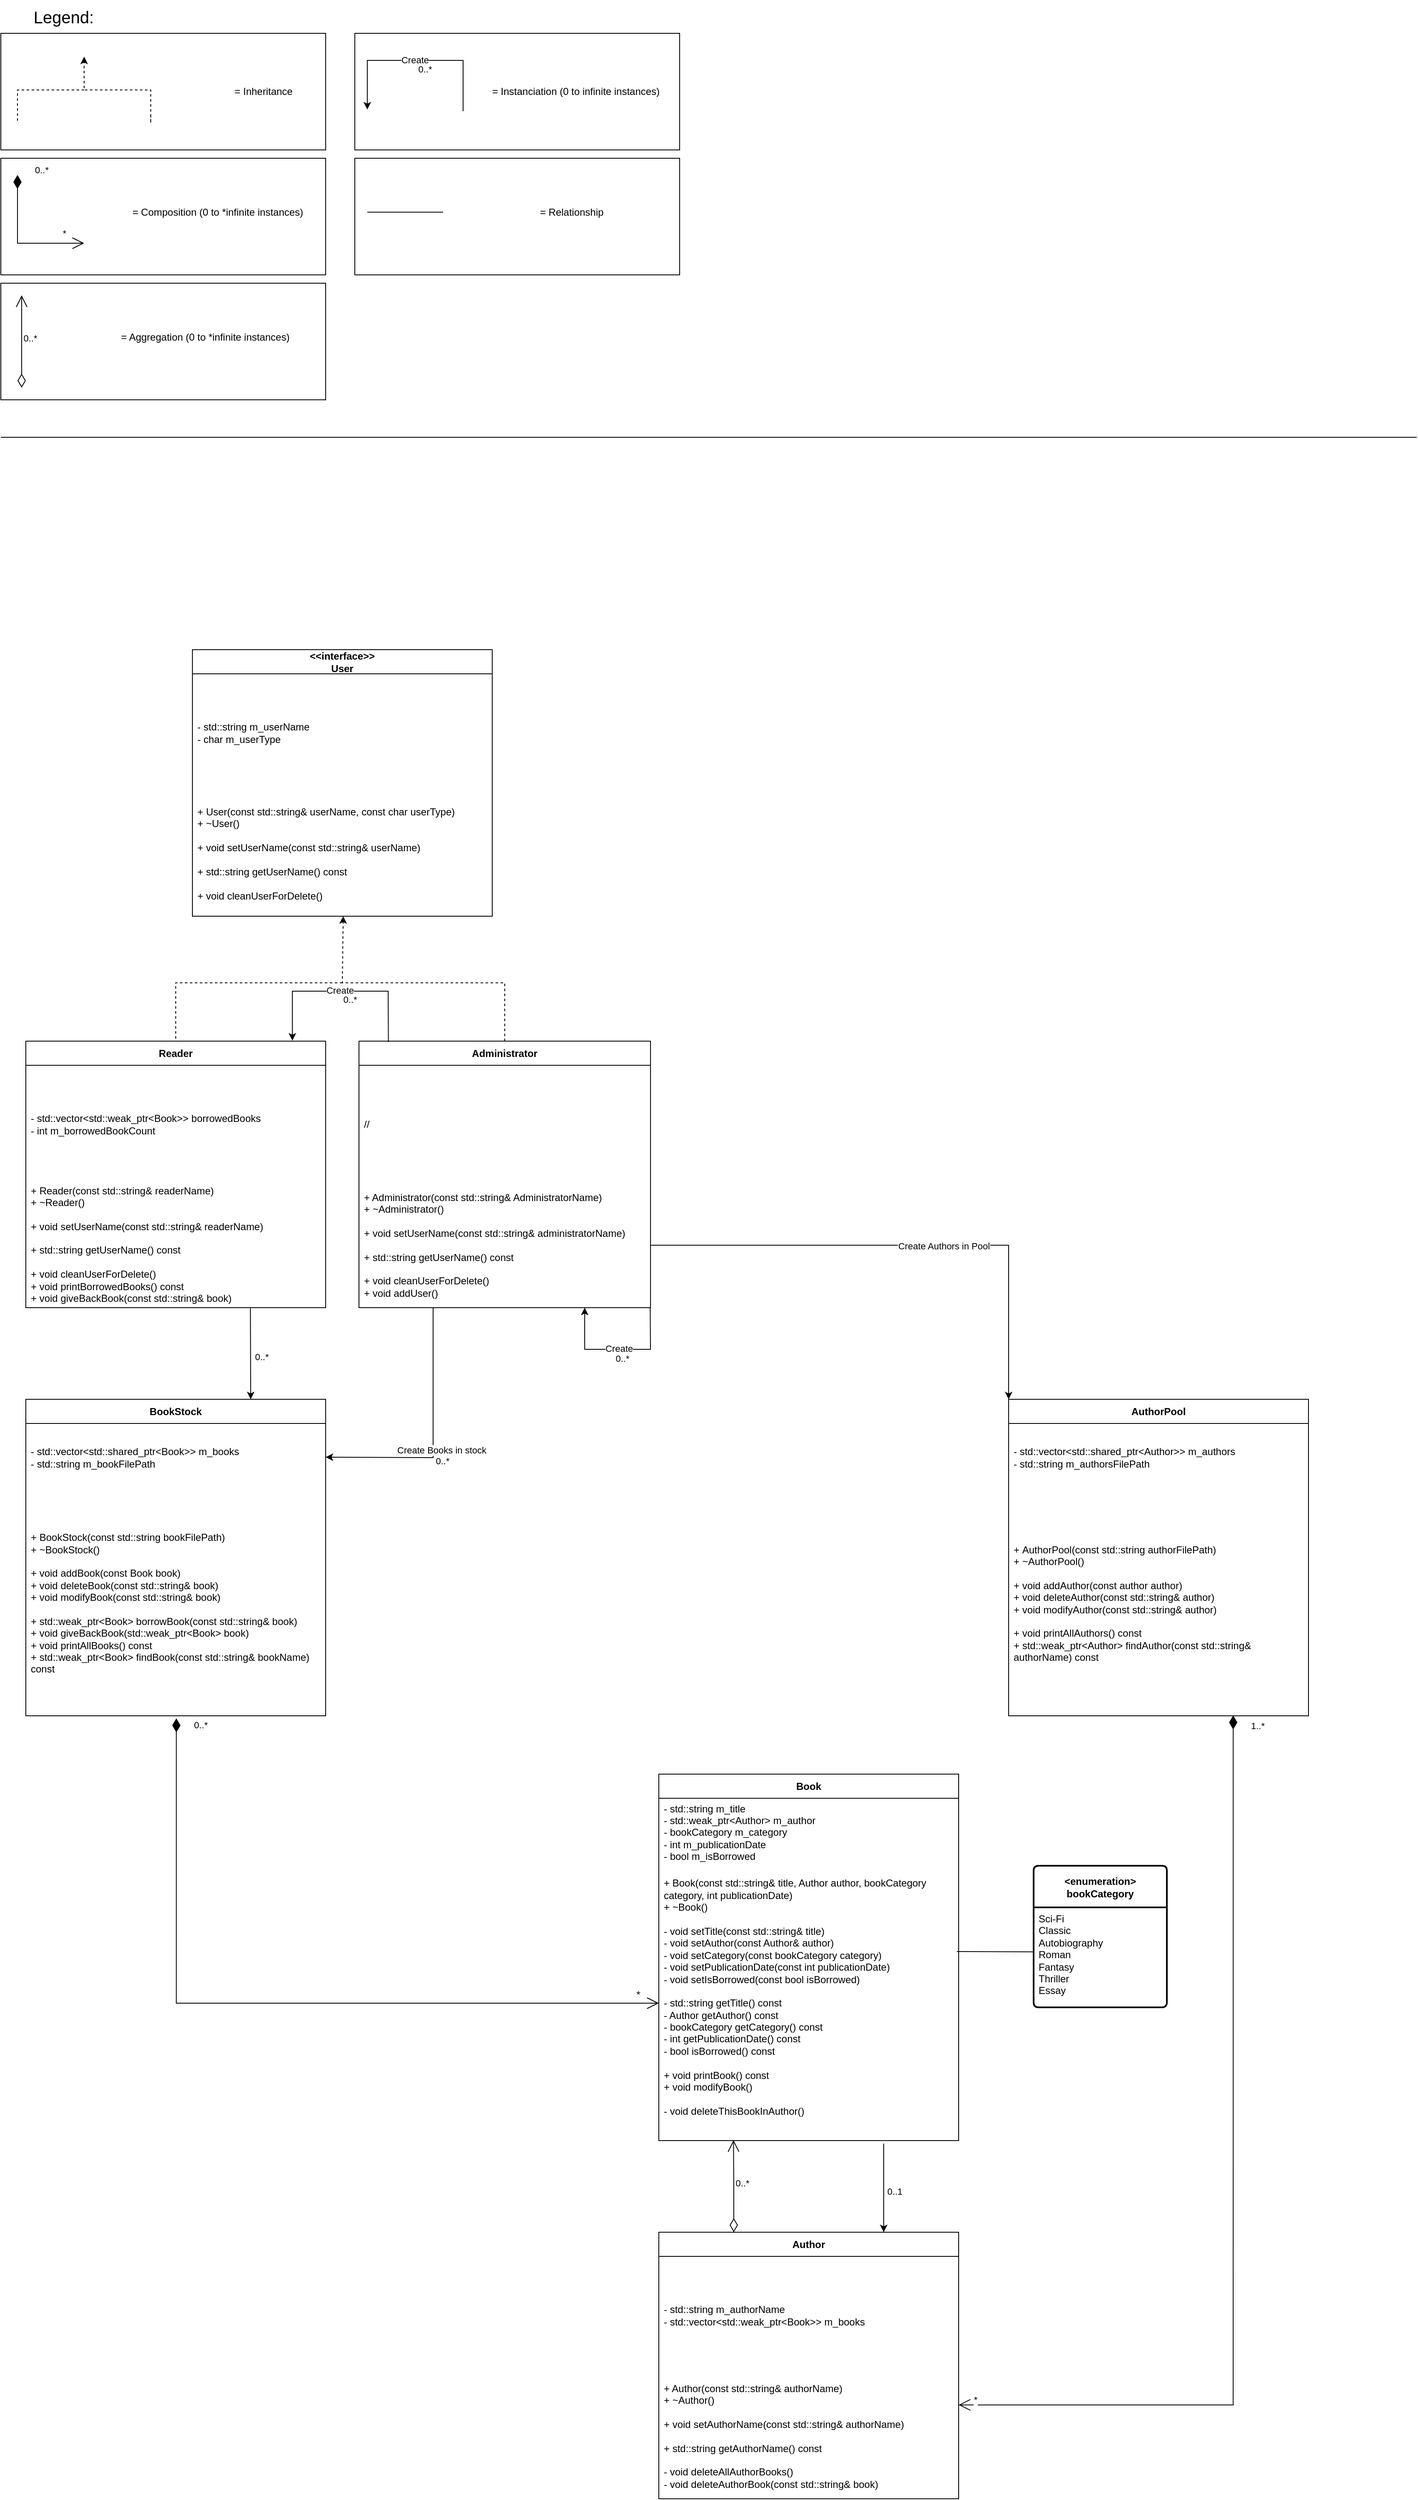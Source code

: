 <mxfile version="28.1.0">
  <diagram name="Page-1" id="cnl19Zu05ogIa-8aHU8F">
    <mxGraphModel dx="6037" dy="4797" grid="1" gridSize="10" guides="1" tooltips="1" connect="1" arrows="1" fold="1" page="1" pageScale="1" pageWidth="850" pageHeight="1100" math="0" shadow="0">
      <root>
        <mxCell id="0" />
        <mxCell id="1" parent="0" />
        <mxCell id="HNg3gGWHc3ooryUhJboP-114" value="" style="rounded=0;whiteSpace=wrap;html=1;" vertex="1" parent="1">
          <mxGeometry x="850" y="-760" width="390" height="140" as="geometry" />
        </mxCell>
        <mxCell id="HNg3gGWHc3ooryUhJboP-102" value="" style="rounded=0;whiteSpace=wrap;html=1;" vertex="1" parent="1">
          <mxGeometry x="850" y="-910" width="390" height="140" as="geometry" />
        </mxCell>
        <mxCell id="HNg3gGWHc3ooryUhJboP-97" value="" style="rounded=0;whiteSpace=wrap;html=1;" vertex="1" parent="1">
          <mxGeometry x="1275" y="-1060" width="390" height="140" as="geometry" />
        </mxCell>
        <mxCell id="HNg3gGWHc3ooryUhJboP-95" value="" style="rounded=0;whiteSpace=wrap;html=1;" vertex="1" parent="1">
          <mxGeometry x="850" y="-1060" width="390" height="140" as="geometry" />
        </mxCell>
        <mxCell id="HNg3gGWHc3ooryUhJboP-1" value="Book" style="swimlane;fontStyle=1;align=center;verticalAlign=middle;childLayout=stackLayout;horizontal=1;startSize=29;horizontalStack=0;resizeParent=1;resizeParentMax=0;resizeLast=0;collapsible=0;marginBottom=0;html=1;whiteSpace=wrap;" vertex="1" parent="1">
          <mxGeometry x="1640" y="1030" width="360" height="440" as="geometry" />
        </mxCell>
        <mxCell id="HNg3gGWHc3ooryUhJboP-2" value="- std::string m_title&lt;br&gt;&lt;div&gt;- std::weak_ptr&amp;lt;Author&amp;gt;&lt;span style=&quot;background-color: transparent; color: light-dark(rgb(0, 0, 0), rgb(255, 255, 255));&quot;&gt;&amp;nbsp;m_author&lt;/span&gt;&lt;/div&gt;&lt;div&gt;- bookCategory m_category&lt;/div&gt;&lt;div&gt;- int m_publicationDate&lt;/div&gt;&lt;div&gt;- bool m_isBorrowed&lt;/div&gt;" style="text;html=1;strokeColor=none;fillColor=none;align=left;verticalAlign=middle;spacingLeft=4;spacingRight=4;overflow=hidden;rotatable=0;points=[[0,0.5],[1,0.5]];portConstraint=eastwest;whiteSpace=wrap;" vertex="1" parent="HNg3gGWHc3ooryUhJboP-1">
          <mxGeometry y="29" width="360" height="81" as="geometry" />
        </mxCell>
        <mxCell id="HNg3gGWHc3ooryUhJboP-3" value="+ Book(const std::string&amp;amp; title, Author author, bookCategory category, int publicationDate)&lt;div&gt;+ ~Book()&lt;/div&gt;&lt;div&gt;&lt;br&gt;&lt;/div&gt;&lt;div&gt;- void setTitle(const std::string&amp;amp; title)&lt;/div&gt;&lt;div&gt;- void setAuthor(const Author&amp;amp; author)&lt;/div&gt;&lt;div&gt;- void setCategory(const bookCategory category)&lt;/div&gt;&lt;div&gt;- void setPublicationDate(const int publicationDate)&lt;br&gt;- void setIsBorrowed(const bool isBorrowed)&lt;/div&gt;&lt;div&gt;&lt;br&gt;&lt;/div&gt;&lt;div&gt;- std::string getTitle() const&lt;/div&gt;&lt;div&gt;- Author getAuthor() const&lt;/div&gt;&lt;div&gt;- bookCategory getCategory() const&lt;/div&gt;&lt;div&gt;- int getPublicationDate() const&lt;/div&gt;&lt;div&gt;- bool isBorrowed() const&lt;/div&gt;&lt;div&gt;&lt;br&gt;&lt;/div&gt;&lt;div&gt;+ void printBook() const&lt;/div&gt;&lt;div&gt;+ void modifyBook()&lt;/div&gt;&lt;div&gt;&lt;br&gt;&lt;/div&gt;&lt;div&gt;- void deleteThisBookInAuthor()&lt;/div&gt;&lt;div&gt;&lt;br&gt;&lt;/div&gt;" style="text;html=1;strokeColor=none;fillColor=none;align=left;verticalAlign=middle;spacingLeft=4;spacingRight=4;overflow=hidden;rotatable=0;points=[[0,0.5],[1,0.5]];portConstraint=eastwest;whiteSpace=wrap;" vertex="1" parent="HNg3gGWHc3ooryUhJboP-1">
          <mxGeometry y="110" width="360" height="330" as="geometry" />
        </mxCell>
        <mxCell id="HNg3gGWHc3ooryUhJboP-10" value="&lt;span style=&quot;font-size: 12px; font-weight: 700;&quot;&gt;&amp;lt;enumeration&amp;gt;&lt;/span&gt;&lt;div style=&quot;font-size: 12px; font-weight: 700;&quot;&gt;bookCategory&lt;/div&gt;" style="swimlane;childLayout=stackLayout;horizontal=1;startSize=50;horizontalStack=0;rounded=1;fontSize=14;fontStyle=0;strokeWidth=2;resizeParent=0;resizeLast=1;shadow=0;dashed=0;align=center;arcSize=4;whiteSpace=wrap;html=1;" vertex="1" parent="1">
          <mxGeometry x="2090" y="1140" width="160" height="170" as="geometry" />
        </mxCell>
        <mxCell id="HNg3gGWHc3ooryUhJboP-11" value="Sci-Fi&lt;div&gt;Classic&lt;/div&gt;&lt;div&gt;Autobiography&lt;/div&gt;&lt;div&gt;Roman&lt;/div&gt;&lt;div&gt;Fantasy&lt;/div&gt;&lt;div&gt;Thriller&lt;/div&gt;&lt;div&gt;Essay&lt;/div&gt;" style="align=left;strokeColor=none;fillColor=none;spacingLeft=4;spacingRight=4;fontSize=12;verticalAlign=top;resizable=0;rotatable=0;part=1;html=1;whiteSpace=wrap;" vertex="1" parent="HNg3gGWHc3ooryUhJboP-10">
          <mxGeometry y="50" width="160" height="120" as="geometry" />
        </mxCell>
        <mxCell id="HNg3gGWHc3ooryUhJboP-15" value="" style="endArrow=none;html=1;rounded=0;exitX=0.994;exitY=0.312;exitDx=0;exitDy=0;exitPerimeter=0;entryX=-0.006;entryY=0.445;entryDx=0;entryDy=0;entryPerimeter=0;" edge="1" parent="1" source="HNg3gGWHc3ooryUhJboP-3" target="HNg3gGWHc3ooryUhJboP-11">
          <mxGeometry width="50" height="50" relative="1" as="geometry">
            <mxPoint x="2090" y="1670" as="sourcePoint" />
            <mxPoint x="2090" y="1284" as="targetPoint" />
          </mxGeometry>
        </mxCell>
        <mxCell id="HNg3gGWHc3ooryUhJboP-17" value="Author" style="swimlane;fontStyle=1;align=center;verticalAlign=middle;childLayout=stackLayout;horizontal=1;startSize=29;horizontalStack=0;resizeParent=1;resizeParentMax=0;resizeLast=0;collapsible=0;marginBottom=0;html=1;whiteSpace=wrap;" vertex="1" parent="1">
          <mxGeometry x="1640" y="1580" width="360" height="320" as="geometry" />
        </mxCell>
        <mxCell id="HNg3gGWHc3ooryUhJboP-18" value="- std::string m_authorName&lt;div&gt;- std::vector&amp;lt;std::weak_ptr&amp;lt;Book&amp;gt;&amp;gt; m_books&lt;/div&gt;" style="text;html=1;strokeColor=none;fillColor=none;align=left;verticalAlign=middle;spacingLeft=4;spacingRight=4;overflow=hidden;rotatable=0;points=[[0,0.5],[1,0.5]];portConstraint=eastwest;whiteSpace=wrap;" vertex="1" parent="HNg3gGWHc3ooryUhJboP-17">
          <mxGeometry y="29" width="360" height="141" as="geometry" />
        </mxCell>
        <mxCell id="HNg3gGWHc3ooryUhJboP-19" value="+ Author(const std::string&amp;amp; authorName)&lt;br&gt;+ ~Author()&lt;br&gt;&lt;br&gt;+ void setAuthorName(const std::string&amp;amp; authorName)&lt;br&gt;&lt;br&gt;+ std::string getAuthorName() const&lt;div&gt;&lt;br&gt;- void deleteAllAuthorBooks()&lt;/div&gt;&lt;div&gt;- void deleteAuthorBook(const std::string&amp;amp; book)&lt;/div&gt;" style="text;html=1;strokeColor=none;fillColor=none;align=left;verticalAlign=middle;spacingLeft=4;spacingRight=4;overflow=hidden;rotatable=0;points=[[0,0.5],[1,0.5]];portConstraint=eastwest;whiteSpace=wrap;" vertex="1" parent="HNg3gGWHc3ooryUhJboP-17">
          <mxGeometry y="170" width="360" height="150" as="geometry" />
        </mxCell>
        <mxCell id="HNg3gGWHc3ooryUhJboP-24" value="" style="endArrow=classic;html=1;rounded=0;entryX=0.75;entryY=0;entryDx=0;entryDy=0;exitX=0.75;exitY=1.011;exitDx=0;exitDy=0;exitPerimeter=0;" edge="1" parent="1" source="HNg3gGWHc3ooryUhJboP-3" target="HNg3gGWHc3ooryUhJboP-17">
          <mxGeometry width="50" height="50" relative="1" as="geometry">
            <mxPoint x="1800" y="1550" as="sourcePoint" />
            <mxPoint x="1850" y="1500" as="targetPoint" />
          </mxGeometry>
        </mxCell>
        <mxCell id="HNg3gGWHc3ooryUhJboP-25" value="0..1" style="edgeLabel;html=1;align=center;verticalAlign=middle;resizable=0;points=[];" vertex="1" connectable="0" parent="HNg3gGWHc3ooryUhJboP-24">
          <mxGeometry x="0.019" y="2" relative="1" as="geometry">
            <mxPoint x="11" y="3" as="offset" />
          </mxGeometry>
        </mxCell>
        <mxCell id="HNg3gGWHc3ooryUhJboP-26" value="&lt;div&gt;&lt;br&gt;&lt;/div&gt;&lt;div&gt;&lt;br&gt;&lt;/div&gt;" style="endArrow=open;html=1;endSize=12;startArrow=diamondThin;startSize=14;startFill=0;edgeStyle=orthogonalEdgeStyle;align=left;verticalAlign=bottom;rounded=0;entryX=0.249;entryY=0.998;entryDx=0;entryDy=0;entryPerimeter=0;exitX=0.25;exitY=0;exitDx=0;exitDy=0;" edge="1" parent="1" source="HNg3gGWHc3ooryUhJboP-17" target="HNg3gGWHc3ooryUhJboP-3">
          <mxGeometry x="-1" y="3" relative="1" as="geometry">
            <mxPoint x="1760" y="1560" as="sourcePoint" />
            <mxPoint x="1870" y="1520" as="targetPoint" />
          </mxGeometry>
        </mxCell>
        <mxCell id="HNg3gGWHc3ooryUhJboP-111" value="0..*" style="edgeLabel;html=1;align=center;verticalAlign=middle;resizable=0;points=[];" vertex="1" connectable="0" parent="HNg3gGWHc3ooryUhJboP-26">
          <mxGeometry x="0.079" y="1" relative="1" as="geometry">
            <mxPoint x="11" as="offset" />
          </mxGeometry>
        </mxCell>
        <mxCell id="HNg3gGWHc3ooryUhJboP-28" value="&amp;lt;&amp;lt;interface&amp;gt;&amp;gt;&lt;br&gt;User" style="swimlane;fontStyle=1;align=center;verticalAlign=middle;childLayout=stackLayout;horizontal=1;startSize=29;horizontalStack=0;resizeParent=1;resizeParentMax=0;resizeLast=0;collapsible=0;marginBottom=0;html=1;whiteSpace=wrap;" vertex="1" parent="1">
          <mxGeometry x="1080" y="-320" width="360" height="320" as="geometry" />
        </mxCell>
        <mxCell id="HNg3gGWHc3ooryUhJboP-29" value="- std::string m_userName&lt;div&gt;- char m_userType&lt;/div&gt;" style="text;html=1;strokeColor=none;fillColor=none;align=left;verticalAlign=middle;spacingLeft=4;spacingRight=4;overflow=hidden;rotatable=0;points=[[0,0.5],[1,0.5]];portConstraint=eastwest;whiteSpace=wrap;" vertex="1" parent="HNg3gGWHc3ooryUhJboP-28">
          <mxGeometry y="29" width="360" height="141" as="geometry" />
        </mxCell>
        <mxCell id="HNg3gGWHc3ooryUhJboP-30" value="+ User(const std::string&amp;amp; userName, const char userType)&lt;br&gt;+ ~User()&lt;br&gt;&lt;br&gt;+ void setUserName(const std::string&amp;amp; userName)&lt;br&gt;&lt;br&gt;+ std::string getUserName() const&lt;div&gt;&lt;br&gt;+ void cleanUserForDelete()&lt;/div&gt;" style="text;html=1;strokeColor=none;fillColor=none;align=left;verticalAlign=middle;spacingLeft=4;spacingRight=4;overflow=hidden;rotatable=0;points=[[0,0.5],[1,0.5]];portConstraint=eastwest;whiteSpace=wrap;" vertex="1" parent="HNg3gGWHc3ooryUhJboP-28">
          <mxGeometry y="170" width="360" height="150" as="geometry" />
        </mxCell>
        <mxCell id="HNg3gGWHc3ooryUhJboP-33" value="" style="endArrow=classic;html=1;rounded=0;dashed=1;entryX=0.503;entryY=1;entryDx=0;entryDy=0;entryPerimeter=0;exitX=0.5;exitY=0;exitDx=0;exitDy=0;" edge="1" parent="1" source="HNg3gGWHc3ooryUhJboP-34" target="HNg3gGWHc3ooryUhJboP-30">
          <mxGeometry width="50" height="50" relative="1" as="geometry">
            <mxPoint x="1120" y="240" as="sourcePoint" />
            <mxPoint x="1240" y="60" as="targetPoint" />
            <Array as="points">
              <mxPoint x="1455" y="80" />
              <mxPoint x="1260" y="80" />
            </Array>
          </mxGeometry>
        </mxCell>
        <mxCell id="HNg3gGWHc3ooryUhJboP-34" value="Administrator" style="swimlane;fontStyle=1;align=center;verticalAlign=middle;childLayout=stackLayout;horizontal=1;startSize=29;horizontalStack=0;resizeParent=1;resizeParentMax=0;resizeLast=0;collapsible=0;marginBottom=0;html=1;whiteSpace=wrap;" vertex="1" parent="1">
          <mxGeometry x="1280" y="150" width="350" height="320" as="geometry" />
        </mxCell>
        <mxCell id="HNg3gGWHc3ooryUhJboP-38" value="//" style="text;html=1;strokeColor=none;fillColor=none;align=left;verticalAlign=middle;spacingLeft=4;spacingRight=4;overflow=hidden;rotatable=0;points=[[0,0.5],[1,0.5]];portConstraint=eastwest;whiteSpace=wrap;" vertex="1" parent="HNg3gGWHc3ooryUhJboP-34">
          <mxGeometry y="29" width="350" height="141" as="geometry" />
        </mxCell>
        <mxCell id="HNg3gGWHc3ooryUhJboP-36" value="+ Administrator(const std::string&amp;amp; AdministratorName)&lt;br&gt;+ ~Administrator()&lt;br&gt;&lt;br&gt;+ void setUserName(const std::string&amp;amp; administratorName)&lt;br&gt;&lt;br&gt;+ std::string getUserName() const&lt;div&gt;&lt;br&gt;+ void cleanUserForDelete()&lt;/div&gt;&lt;div&gt;+ void addUser()&lt;/div&gt;" style="text;html=1;strokeColor=none;fillColor=none;align=left;verticalAlign=middle;spacingLeft=4;spacingRight=4;overflow=hidden;rotatable=0;points=[[0,0.5],[1,0.5]];portConstraint=eastwest;whiteSpace=wrap;" vertex="1" parent="HNg3gGWHc3ooryUhJboP-34">
          <mxGeometry y="170" width="350" height="150" as="geometry" />
        </mxCell>
        <mxCell id="HNg3gGWHc3ooryUhJboP-37" value="Reader" style="swimlane;fontStyle=1;align=center;verticalAlign=middle;childLayout=stackLayout;horizontal=1;startSize=29;horizontalStack=0;resizeParent=1;resizeParentMax=0;resizeLast=0;collapsible=0;marginBottom=0;html=1;whiteSpace=wrap;" vertex="1" parent="1">
          <mxGeometry x="880" y="150" width="360" height="320" as="geometry" />
        </mxCell>
        <mxCell id="HNg3gGWHc3ooryUhJboP-41" value="- std::vector&amp;lt;std::weak_ptr&amp;lt;Book&amp;gt;&amp;gt; borrowedBooks&lt;div&gt;- int m_borrowedBookCount&lt;/div&gt;" style="text;html=1;strokeColor=none;fillColor=none;align=left;verticalAlign=middle;spacingLeft=4;spacingRight=4;overflow=hidden;rotatable=0;points=[[0,0.5],[1,0.5]];portConstraint=eastwest;whiteSpace=wrap;" vertex="1" parent="HNg3gGWHc3ooryUhJboP-37">
          <mxGeometry y="29" width="360" height="141" as="geometry" />
        </mxCell>
        <mxCell id="HNg3gGWHc3ooryUhJboP-39" value="+ Reader(const std::string&amp;amp; readerName)&lt;br&gt;+ ~Reader()&lt;br&gt;&lt;br&gt;+ void setUserName(const std::string&amp;amp; readerName)&lt;div&gt;&lt;br&gt;+ std::string getUserName() const&lt;div&gt;&lt;br&gt;+ void cleanUserForDelete()&lt;br&gt;+ void printBorrowedBooks() const&lt;br&gt;+ void giveBackBook(const std::string&amp;amp; book)&lt;/div&gt;&lt;/div&gt;&lt;div&gt;&lt;br&gt;&lt;/div&gt;" style="text;html=1;strokeColor=none;fillColor=none;align=left;verticalAlign=middle;spacingLeft=4;spacingRight=4;overflow=hidden;rotatable=0;points=[[0,0.5],[1,0.5]];portConstraint=eastwest;whiteSpace=wrap;" vertex="1" parent="HNg3gGWHc3ooryUhJboP-37">
          <mxGeometry y="170" width="360" height="150" as="geometry" />
        </mxCell>
        <mxCell id="HNg3gGWHc3ooryUhJboP-40" value="" style="endArrow=none;dashed=1;html=1;rounded=0;entryX=0.5;entryY=0;entryDx=0;entryDy=0;" edge="1" parent="1" target="HNg3gGWHc3ooryUhJboP-37">
          <mxGeometry width="50" height="50" relative="1" as="geometry">
            <mxPoint x="1260" y="80" as="sourcePoint" />
            <mxPoint x="1450" y="80" as="targetPoint" />
            <Array as="points">
              <mxPoint x="1060" y="80" />
            </Array>
          </mxGeometry>
        </mxCell>
        <mxCell id="HNg3gGWHc3ooryUhJboP-44" value="" style="endArrow=classic;html=1;rounded=0;exitX=0.101;exitY=0.003;exitDx=0;exitDy=0;exitPerimeter=0;entryX=0.889;entryY=-0.002;entryDx=0;entryDy=0;entryPerimeter=0;" edge="1" parent="1" source="HNg3gGWHc3ooryUhJboP-34" target="HNg3gGWHc3ooryUhJboP-37">
          <mxGeometry width="50" height="50" relative="1" as="geometry">
            <mxPoint x="1298.39" y="91.05" as="sourcePoint" />
            <mxPoint x="1221.46" y="90.0" as="targetPoint" />
            <Array as="points">
              <mxPoint x="1315" y="90" />
              <mxPoint x="1200" y="90" />
            </Array>
          </mxGeometry>
        </mxCell>
        <mxCell id="HNg3gGWHc3ooryUhJboP-45" value="Create" style="edgeLabel;html=1;align=center;verticalAlign=middle;resizable=0;points=[];" vertex="1" connectable="0" parent="HNg3gGWHc3ooryUhJboP-44">
          <mxGeometry x="0.108" y="-1" relative="1" as="geometry">
            <mxPoint x="11" as="offset" />
          </mxGeometry>
        </mxCell>
        <mxCell id="HNg3gGWHc3ooryUhJboP-49" value="0..*" style="edgeLabel;html=1;align=center;verticalAlign=middle;resizable=0;points=[];" vertex="1" connectable="0" parent="HNg3gGWHc3ooryUhJboP-44">
          <mxGeometry x="-0.311" relative="1" as="geometry">
            <mxPoint x="-26" y="10" as="offset" />
          </mxGeometry>
        </mxCell>
        <mxCell id="HNg3gGWHc3ooryUhJboP-47" value="" style="endArrow=classic;html=1;rounded=0;exitX=0.999;exitY=1.001;exitDx=0;exitDy=0;exitPerimeter=0;entryX=0.947;entryY=0.997;entryDx=0;entryDy=0;entryPerimeter=0;" edge="1" parent="1" source="HNg3gGWHc3ooryUhJboP-36">
          <mxGeometry width="50" height="50" relative="1" as="geometry">
            <mxPoint x="1629" y="472" as="sourcePoint" />
            <mxPoint x="1551" y="470" as="targetPoint" />
            <Array as="points">
              <mxPoint x="1630" y="520" />
              <mxPoint x="1551" y="520" />
            </Array>
          </mxGeometry>
        </mxCell>
        <mxCell id="HNg3gGWHc3ooryUhJboP-48" value="Create" style="edgeLabel;html=1;align=center;verticalAlign=middle;resizable=0;points=[];" vertex="1" connectable="0" parent="HNg3gGWHc3ooryUhJboP-47">
          <mxGeometry x="0.108" y="-1" relative="1" as="geometry">
            <mxPoint x="11" as="offset" />
          </mxGeometry>
        </mxCell>
        <mxCell id="HNg3gGWHc3ooryUhJboP-51" value="0..*" style="edgeLabel;html=1;align=center;verticalAlign=middle;resizable=0;points=[];" vertex="1" connectable="0" parent="1">
          <mxGeometry x="1593" y="530" as="geometry">
            <mxPoint x="3" y="1" as="offset" />
          </mxGeometry>
        </mxCell>
        <mxCell id="HNg3gGWHc3ooryUhJboP-56" value="BookStock" style="swimlane;fontStyle=1;align=center;verticalAlign=middle;childLayout=stackLayout;horizontal=1;startSize=29;horizontalStack=0;resizeParent=1;resizeParentMax=0;resizeLast=0;collapsible=0;marginBottom=0;html=1;whiteSpace=wrap;" vertex="1" parent="1">
          <mxGeometry x="880" y="580" width="360" height="380" as="geometry" />
        </mxCell>
        <mxCell id="HNg3gGWHc3ooryUhJboP-57" value="- std::vector&amp;lt;std::shared_ptr&amp;lt;Book&amp;gt;&amp;gt; m_books&lt;div&gt;- std::string m_bookFilePath&lt;/div&gt;" style="text;html=1;strokeColor=none;fillColor=none;align=left;verticalAlign=middle;spacingLeft=4;spacingRight=4;overflow=hidden;rotatable=0;points=[[0,0.5],[1,0.5]];portConstraint=eastwest;whiteSpace=wrap;" vertex="1" parent="HNg3gGWHc3ooryUhJboP-56">
          <mxGeometry y="29" width="360" height="81" as="geometry" />
        </mxCell>
        <mxCell id="HNg3gGWHc3ooryUhJboP-58" value="+ BookStock(const std::string bookFilePath)&lt;div&gt;+ ~BookStock()&lt;/div&gt;&lt;div&gt;&lt;br&gt;&lt;/div&gt;&lt;div&gt;+ void addBook(const Book book)&lt;/div&gt;&lt;div&gt;+ void deleteBook(const std::string&amp;amp; book)&lt;/div&gt;&lt;div&gt;+ void modifyBook(const std::string&amp;amp; book)&lt;/div&gt;&lt;div&gt;&lt;br&gt;&lt;/div&gt;&lt;div&gt;+ std::weak_ptr&amp;lt;Book&amp;gt; borrowBook(const std::string&amp;amp; book)&lt;/div&gt;&lt;div&gt;&lt;span style=&quot;background-color: transparent; color: light-dark(rgb(0, 0, 0), rgb(255, 255, 255));&quot;&gt;+ void giveBackBook(std::weak_ptr&amp;lt;Book&amp;gt; book)&lt;/span&gt;&lt;/div&gt;&lt;div&gt;+ void printAllBooks() const&lt;br&gt;+ std::weak_ptr&amp;lt;Book&amp;gt; findBook(const std::string&amp;amp; bookName) const&lt;/div&gt;" style="text;html=1;strokeColor=none;fillColor=none;align=left;verticalAlign=middle;spacingLeft=4;spacingRight=4;overflow=hidden;rotatable=0;points=[[0,0.5],[1,0.5]];portConstraint=eastwest;whiteSpace=wrap;" vertex="1" parent="HNg3gGWHc3ooryUhJboP-56">
          <mxGeometry y="110" width="360" height="270" as="geometry" />
        </mxCell>
        <mxCell id="HNg3gGWHc3ooryUhJboP-59" value="" style="endArrow=classic;html=1;rounded=0;entryX=0.75;entryY=0;entryDx=0;entryDy=0;exitX=0.749;exitY=1.005;exitDx=0;exitDy=0;exitPerimeter=0;" edge="1" parent="1" source="HNg3gGWHc3ooryUhJboP-39" target="HNg3gGWHc3ooryUhJboP-56">
          <mxGeometry width="50" height="50" relative="1" as="geometry">
            <mxPoint x="1110" y="490" as="sourcePoint" />
            <mxPoint x="1110" y="597" as="targetPoint" />
          </mxGeometry>
        </mxCell>
        <mxCell id="HNg3gGWHc3ooryUhJboP-60" value="0..*" style="edgeLabel;html=1;align=center;verticalAlign=middle;resizable=0;points=[];" vertex="1" connectable="0" parent="HNg3gGWHc3ooryUhJboP-59">
          <mxGeometry x="0.019" y="2" relative="1" as="geometry">
            <mxPoint x="11" y="3" as="offset" />
          </mxGeometry>
        </mxCell>
        <mxCell id="HNg3gGWHc3ooryUhJboP-61" value="" style="endArrow=classic;html=1;rounded=0;exitX=0.999;exitY=1.001;exitDx=0;exitDy=0;exitPerimeter=0;entryX=1;entryY=0.5;entryDx=0;entryDy=0;" edge="1" parent="1" target="HNg3gGWHc3ooryUhJboP-57">
          <mxGeometry width="50" height="50" relative="1" as="geometry">
            <mxPoint x="1369" y="470" as="sourcePoint" />
            <mxPoint x="1290" y="470" as="targetPoint" />
            <Array as="points">
              <mxPoint x="1369" y="520" />
              <mxPoint x="1369" y="650" />
            </Array>
          </mxGeometry>
        </mxCell>
        <mxCell id="HNg3gGWHc3ooryUhJboP-62" value="Create Books in stock" style="edgeLabel;html=1;align=center;verticalAlign=middle;resizable=0;points=[];" vertex="1" connectable="0" parent="HNg3gGWHc3ooryUhJboP-61">
          <mxGeometry x="0.108" y="-1" relative="1" as="geometry">
            <mxPoint x="11" as="offset" />
          </mxGeometry>
        </mxCell>
        <mxCell id="HNg3gGWHc3ooryUhJboP-63" value="0..*" style="edgeLabel;html=1;align=center;verticalAlign=middle;resizable=0;points=[];" vertex="1" connectable="0" parent="1">
          <mxGeometry x="1250" y="580" as="geometry">
            <mxPoint x="130" y="74" as="offset" />
          </mxGeometry>
        </mxCell>
        <mxCell id="HNg3gGWHc3ooryUhJboP-67" value="AuthorPool" style="swimlane;fontStyle=1;align=center;verticalAlign=middle;childLayout=stackLayout;horizontal=1;startSize=29;horizontalStack=0;resizeParent=1;resizeParentMax=0;resizeLast=0;collapsible=0;marginBottom=0;html=1;whiteSpace=wrap;" vertex="1" parent="1">
          <mxGeometry x="2060" y="580" width="360" height="380" as="geometry" />
        </mxCell>
        <mxCell id="HNg3gGWHc3ooryUhJboP-68" value="- std::vector&amp;lt;std::shared_ptr&amp;lt;Author&amp;gt;&amp;gt; m_authors&lt;div&gt;- std::string m_authorsFilePath&lt;/div&gt;" style="text;html=1;strokeColor=none;fillColor=none;align=left;verticalAlign=middle;spacingLeft=4;spacingRight=4;overflow=hidden;rotatable=0;points=[[0,0.5],[1,0.5]];portConstraint=eastwest;whiteSpace=wrap;" vertex="1" parent="HNg3gGWHc3ooryUhJboP-67">
          <mxGeometry y="29" width="360" height="81" as="geometry" />
        </mxCell>
        <mxCell id="HNg3gGWHc3ooryUhJboP-69" value="+&amp;nbsp;&lt;span style=&quot;text-align: center;&quot;&gt;AuthorPool&lt;/span&gt;(const std::string authorFilePath)&lt;div&gt;+ ~&lt;span style=&quot;text-align: center;&quot;&gt;AuthorPool&lt;/span&gt;()&lt;/div&gt;&lt;div&gt;&lt;br&gt;&lt;/div&gt;&lt;div&gt;+ void addAuthor(const author&amp;nbsp;author)&lt;/div&gt;&lt;div&gt;+ void deleteAuthor(const std::string&amp;amp; author)&lt;/div&gt;&lt;div&gt;+ void modifyAuthor(const std::string&amp;amp; author)&lt;/div&gt;&lt;div&gt;&lt;br&gt;&lt;/div&gt;&lt;div&gt;&lt;span style=&quot;background-color: transparent; color: light-dark(rgb(0, 0, 0), rgb(255, 255, 255));&quot;&gt;+ void printAllA&lt;/span&gt;uthors&lt;span style=&quot;background-color: transparent; color: light-dark(rgb(0, 0, 0), rgb(255, 255, 255));&quot;&gt;() const&lt;br&gt;+ std::weak_ptr&amp;lt;Author&amp;gt; findAuthor(const std::string&amp;amp; authorName) const&lt;/span&gt;&lt;/div&gt;" style="text;html=1;strokeColor=none;fillColor=none;align=left;verticalAlign=middle;spacingLeft=4;spacingRight=4;overflow=hidden;rotatable=0;points=[[0,0.5],[1,0.5]];portConstraint=eastwest;whiteSpace=wrap;" vertex="1" parent="HNg3gGWHc3ooryUhJboP-67">
          <mxGeometry y="110" width="360" height="270" as="geometry" />
        </mxCell>
        <mxCell id="HNg3gGWHc3ooryUhJboP-72" value="" style="endArrow=classic;html=1;rounded=0;exitX=1;exitY=0.5;exitDx=0;exitDy=0;entryX=0;entryY=0;entryDx=0;entryDy=0;" edge="1" parent="1" source="HNg3gGWHc3ooryUhJboP-36" target="HNg3gGWHc3ooryUhJboP-67">
          <mxGeometry width="50" height="50" relative="1" as="geometry">
            <mxPoint x="1549" y="590" as="sourcePoint" />
            <mxPoint x="1420" y="770" as="targetPoint" />
            <Array as="points">
              <mxPoint x="2060" y="395" />
            </Array>
          </mxGeometry>
        </mxCell>
        <mxCell id="HNg3gGWHc3ooryUhJboP-73" value="Create Authors in Pool" style="edgeLabel;html=1;align=center;verticalAlign=middle;resizable=0;points=[];" vertex="1" connectable="0" parent="HNg3gGWHc3ooryUhJboP-72">
          <mxGeometry x="0.108" y="-1" relative="1" as="geometry">
            <mxPoint x="11" as="offset" />
          </mxGeometry>
        </mxCell>
        <mxCell id="HNg3gGWHc3ooryUhJboP-74" value="0..*" style="endArrow=open;html=1;endSize=12;startArrow=diamondThin;startSize=14;startFill=1;edgeStyle=orthogonalEdgeStyle;align=left;verticalAlign=bottom;rounded=0;exitX=0.502;exitY=1.011;exitDx=0;exitDy=0;exitPerimeter=0;entryX=0;entryY=0.5;entryDx=0;entryDy=0;" edge="1" parent="1" source="HNg3gGWHc3ooryUhJboP-58" target="HNg3gGWHc3ooryUhJboP-3">
          <mxGeometry x="-0.963" y="19" relative="1" as="geometry">
            <mxPoint x="1330" y="1300" as="sourcePoint" />
            <mxPoint x="1490" y="1300" as="targetPoint" />
            <Array as="points">
              <mxPoint x="1061" y="1305" />
            </Array>
            <mxPoint as="offset" />
          </mxGeometry>
        </mxCell>
        <mxCell id="HNg3gGWHc3ooryUhJboP-75" value="*" style="text;html=1;align=center;verticalAlign=middle;resizable=0;points=[];autosize=1;strokeColor=none;fillColor=none;" vertex="1" parent="1">
          <mxGeometry x="1600" y="1280" width="30" height="30" as="geometry" />
        </mxCell>
        <mxCell id="HNg3gGWHc3ooryUhJboP-76" value="1..*" style="endArrow=open;html=1;endSize=12;startArrow=diamondThin;startSize=14;startFill=1;edgeStyle=orthogonalEdgeStyle;align=left;verticalAlign=bottom;rounded=0;exitX=0.749;exitY=0.998;exitDx=0;exitDy=0;exitPerimeter=0;entryX=1;entryY=0.249;entryDx=0;entryDy=0;entryPerimeter=0;" edge="1" parent="1" source="HNg3gGWHc3ooryUhJboP-69" target="HNg3gGWHc3ooryUhJboP-19">
          <mxGeometry x="-0.963" y="19" relative="1" as="geometry">
            <mxPoint x="1320.52" y="1390" as="sourcePoint" />
            <mxPoint x="1899.52" y="1732" as="targetPoint" />
            <Array as="points">
              <mxPoint x="2330" y="1787" />
            </Array>
            <mxPoint as="offset" />
          </mxGeometry>
        </mxCell>
        <mxCell id="HNg3gGWHc3ooryUhJboP-77" value="*" style="edgeLabel;html=1;align=center;verticalAlign=middle;resizable=0;points=[];" vertex="1" connectable="0" parent="HNg3gGWHc3ooryUhJboP-76">
          <mxGeometry x="0.931" y="-2" relative="1" as="geometry">
            <mxPoint x="-20" y="-5" as="offset" />
          </mxGeometry>
        </mxCell>
        <mxCell id="HNg3gGWHc3ooryUhJboP-78" value="&lt;font style=&quot;font-size: 20px;&quot;&gt;Legend:&lt;/font&gt;" style="text;html=1;align=center;verticalAlign=middle;resizable=0;points=[];autosize=1;strokeColor=none;fillColor=none;" vertex="1" parent="1">
          <mxGeometry x="875" y="-1100" width="100" height="40" as="geometry" />
        </mxCell>
        <mxCell id="HNg3gGWHc3ooryUhJboP-79" value="" style="endArrow=classic;html=1;rounded=0;dashed=1;" edge="1" parent="1">
          <mxGeometry width="50" height="50" relative="1" as="geometry">
            <mxPoint x="1030" y="-962" as="sourcePoint" />
            <mxPoint x="950" y="-1032" as="targetPoint" />
            <Array as="points">
              <mxPoint x="1030" y="-952" />
              <mxPoint x="1030" y="-972" />
              <mxPoint x="1030" y="-992" />
              <mxPoint x="950" y="-992" />
            </Array>
          </mxGeometry>
        </mxCell>
        <mxCell id="HNg3gGWHc3ooryUhJboP-80" value="" style="endArrow=none;dashed=1;html=1;rounded=0;" edge="1" parent="1">
          <mxGeometry width="50" height="50" relative="1" as="geometry">
            <mxPoint x="950" y="-992" as="sourcePoint" />
            <mxPoint x="870" y="-952" as="targetPoint" />
            <Array as="points">
              <mxPoint x="870" y="-992" />
            </Array>
          </mxGeometry>
        </mxCell>
        <mxCell id="HNg3gGWHc3ooryUhJboP-90" value="= Inheritance" style="text;html=1;align=center;verticalAlign=middle;resizable=0;points=[];autosize=1;strokeColor=none;fillColor=none;" vertex="1" parent="1">
          <mxGeometry x="1120" y="-1005" width="90" height="30" as="geometry" />
        </mxCell>
        <mxCell id="HNg3gGWHc3ooryUhJboP-91" value="" style="endArrow=classic;html=1;rounded=0;exitX=0.101;exitY=0.003;exitDx=0;exitDy=0;exitPerimeter=0;entryX=0.889;entryY=-0.002;entryDx=0;entryDy=0;entryPerimeter=0;" edge="1" parent="1">
          <mxGeometry width="50" height="50" relative="1" as="geometry">
            <mxPoint x="1405" y="-966.5" as="sourcePoint" />
            <mxPoint x="1290" y="-968.5" as="targetPoint" />
            <Array as="points">
              <mxPoint x="1405" y="-1027.5" />
              <mxPoint x="1290" y="-1027.5" />
            </Array>
          </mxGeometry>
        </mxCell>
        <mxCell id="HNg3gGWHc3ooryUhJboP-92" value="Create" style="edgeLabel;html=1;align=center;verticalAlign=middle;resizable=0;points=[];" vertex="1" connectable="0" parent="HNg3gGWHc3ooryUhJboP-91">
          <mxGeometry x="0.108" y="-1" relative="1" as="geometry">
            <mxPoint x="11" as="offset" />
          </mxGeometry>
        </mxCell>
        <mxCell id="HNg3gGWHc3ooryUhJboP-93" value="0..*" style="edgeLabel;html=1;align=center;verticalAlign=middle;resizable=0;points=[];" vertex="1" connectable="0" parent="HNg3gGWHc3ooryUhJboP-91">
          <mxGeometry x="-0.311" relative="1" as="geometry">
            <mxPoint x="-26" y="10" as="offset" />
          </mxGeometry>
        </mxCell>
        <mxCell id="HNg3gGWHc3ooryUhJboP-99" value="= Instanciation (0 to infinite instances)" style="text;html=1;align=center;verticalAlign=middle;resizable=0;points=[];autosize=1;strokeColor=none;fillColor=none;" vertex="1" parent="1">
          <mxGeometry x="1430" y="-1005" width="220" height="30" as="geometry" />
        </mxCell>
        <mxCell id="HNg3gGWHc3ooryUhJboP-100" value="0..*" style="endArrow=open;html=1;endSize=12;startArrow=diamondThin;startSize=14;startFill=1;edgeStyle=orthogonalEdgeStyle;align=left;verticalAlign=bottom;rounded=0;" edge="1" parent="1">
          <mxGeometry x="-0.963" y="19" relative="1" as="geometry">
            <mxPoint x="870" y="-890" as="sourcePoint" />
            <mxPoint x="950" y="-808" as="targetPoint" />
            <Array as="points">
              <mxPoint x="870" y="-808" />
            </Array>
            <mxPoint as="offset" />
          </mxGeometry>
        </mxCell>
        <mxCell id="HNg3gGWHc3ooryUhJboP-103" value="*" style="edgeLabel;html=1;align=center;verticalAlign=middle;resizable=0;points=[];" vertex="1" connectable="0" parent="HNg3gGWHc3ooryUhJboP-100">
          <mxGeometry x="0.706" y="1" relative="1" as="geometry">
            <mxPoint y="-11" as="offset" />
          </mxGeometry>
        </mxCell>
        <mxCell id="HNg3gGWHc3ooryUhJboP-104" value="= Composition (0 to *infinite instances)" style="text;html=1;align=center;verticalAlign=middle;resizable=0;points=[];autosize=1;strokeColor=none;fillColor=none;" vertex="1" parent="1">
          <mxGeometry x="995" y="-860" width="230" height="30" as="geometry" />
        </mxCell>
        <mxCell id="HNg3gGWHc3ooryUhJboP-105" value="" style="line;strokeWidth=1;rotatable=0;dashed=0;labelPosition=right;align=left;verticalAlign=middle;spacingTop=0;spacingLeft=6;points=[];portConstraint=eastwest;" vertex="1" parent="1">
          <mxGeometry x="850" y="-580" width="1700" height="10" as="geometry" />
        </mxCell>
        <mxCell id="HNg3gGWHc3ooryUhJboP-106" value="" style="rounded=0;whiteSpace=wrap;html=1;" vertex="1" parent="1">
          <mxGeometry x="1275" y="-910" width="390" height="140" as="geometry" />
        </mxCell>
        <mxCell id="HNg3gGWHc3ooryUhJboP-109" value="= Relationship" style="text;html=1;align=center;verticalAlign=middle;resizable=0;points=[];autosize=1;strokeColor=none;fillColor=none;" vertex="1" parent="1">
          <mxGeometry x="1485" y="-860" width="100" height="30" as="geometry" />
        </mxCell>
        <mxCell id="HNg3gGWHc3ooryUhJboP-110" value="" style="endArrow=none;html=1;rounded=0;exitX=0.994;exitY=0.312;exitDx=0;exitDy=0;exitPerimeter=0;entryX=-0.006;entryY=0.445;entryDx=0;entryDy=0;entryPerimeter=0;" edge="1" parent="1">
          <mxGeometry width="50" height="50" relative="1" as="geometry">
            <mxPoint x="1290" y="-845.28" as="sourcePoint" />
            <mxPoint x="1381" y="-845.28" as="targetPoint" />
          </mxGeometry>
        </mxCell>
        <mxCell id="HNg3gGWHc3ooryUhJboP-112" value="&lt;div&gt;&lt;br&gt;&lt;/div&gt;&lt;div&gt;&lt;br&gt;&lt;/div&gt;" style="endArrow=open;html=1;endSize=12;startArrow=diamondThin;startSize=14;startFill=0;edgeStyle=orthogonalEdgeStyle;align=left;verticalAlign=bottom;rounded=0;entryX=0.249;entryY=0.998;entryDx=0;entryDy=0;entryPerimeter=0;exitX=0.25;exitY=0;exitDx=0;exitDy=0;" edge="1" parent="1">
          <mxGeometry x="-1" y="3" relative="1" as="geometry">
            <mxPoint x="875" y="-634.5" as="sourcePoint" />
            <mxPoint x="875" y="-745.5" as="targetPoint" />
          </mxGeometry>
        </mxCell>
        <mxCell id="HNg3gGWHc3ooryUhJboP-113" value="0..*" style="edgeLabel;html=1;align=center;verticalAlign=middle;resizable=0;points=[];" vertex="1" connectable="0" parent="HNg3gGWHc3ooryUhJboP-112">
          <mxGeometry x="0.079" y="1" relative="1" as="geometry">
            <mxPoint x="11" as="offset" />
          </mxGeometry>
        </mxCell>
        <mxCell id="HNg3gGWHc3ooryUhJboP-115" value="= Aggregation (0 to *infinite instances)" style="text;html=1;align=center;verticalAlign=middle;resizable=0;points=[];autosize=1;strokeColor=none;fillColor=none;" vertex="1" parent="1">
          <mxGeometry x="980" y="-710" width="230" height="30" as="geometry" />
        </mxCell>
      </root>
    </mxGraphModel>
  </diagram>
</mxfile>
